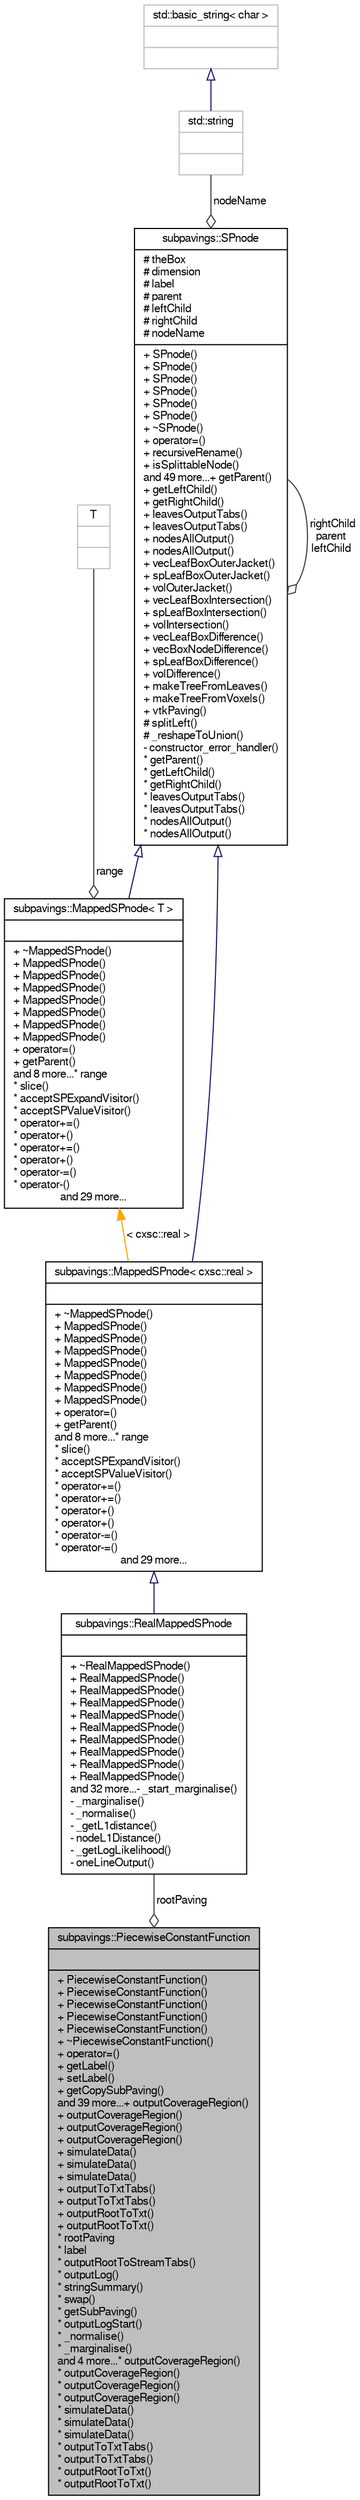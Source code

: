 digraph G
{
  edge [fontname="FreeSans",fontsize="10",labelfontname="FreeSans",labelfontsize="10"];
  node [fontname="FreeSans",fontsize="10",shape=record];
  Node1 [label="{subpavings::PiecewiseConstantFunction\n||+ PiecewiseConstantFunction()\l+ PiecewiseConstantFunction()\l+ PiecewiseConstantFunction()\l+ PiecewiseConstantFunction()\l+ PiecewiseConstantFunction()\l+ ~PiecewiseConstantFunction()\l+ operator=()\l+ getLabel()\l+ setLabel()\l+ getCopySubPaving()\land 39 more...+ outputCoverageRegion()\l+ outputCoverageRegion()\l+ outputCoverageRegion()\l+ outputCoverageRegion()\l+ simulateData()\l+ simulateData()\l+ simulateData()\l+ outputToTxtTabs()\l+ outputToTxtTabs()\l+ outputRootToTxt()\l+ outputRootToTxt()\l* rootPaving\l* label\l* outputRootToStreamTabs()\l* outputLog()\l* stringSummary()\l* swap()\l* getSubPaving()\l* outputLogStart()\l* _normalise()\l* _marginalise()\land 4 more...* outputCoverageRegion()\l* outputCoverageRegion()\l* outputCoverageRegion()\l* outputCoverageRegion()\l* simulateData()\l* simulateData()\l* simulateData()\l* outputToTxtTabs()\l* outputToTxtTabs()\l* outputRootToTxt()\l* outputRootToTxt()\l}",height=0.2,width=0.4,color="black", fillcolor="grey75", style="filled" fontcolor="black"];
  Node2 -> Node1 [color="grey25",fontsize="10",style="solid",label=" rootPaving" ,arrowhead="odiamond"];
  Node2 [label="{subpavings::RealMappedSPnode\n||+ ~RealMappedSPnode()\l+ RealMappedSPnode()\l+ RealMappedSPnode()\l+ RealMappedSPnode()\l+ RealMappedSPnode()\l+ RealMappedSPnode()\l+ RealMappedSPnode()\l+ RealMappedSPnode()\l+ RealMappedSPnode()\l+ RealMappedSPnode()\land 32 more...- _start_marginalise()\l- _marginalise()\l- _normalise()\l- _getL1distance()\l- nodeL1Distance()\l- _getLogLikelihood()\l- oneLineOutput()\l}",height=0.2,width=0.4,color="black", fillcolor="white", style="filled",URL="$classsubpavings_1_1RealMappedSPnode.shtml",tooltip="A derived class based on MappedSPnode &lt; cxsc::real &gt;."];
  Node3 -> Node2 [dir="back",color="midnightblue",fontsize="10",style="solid",arrowtail="onormal"];
  Node3 [label="{subpavings::MappedSPnode\< cxsc::real \>\n||+ ~MappedSPnode()\l+ MappedSPnode()\l+ MappedSPnode()\l+ MappedSPnode()\l+ MappedSPnode()\l+ MappedSPnode()\l+ MappedSPnode()\l+ MappedSPnode()\l+ operator=()\l+ getParent()\land 8 more...* range\l* slice()\l* acceptSPExpandVisitor()\l* acceptSPValueVisitor()\l* operator+=()\l* operator+=()\l* operator+()\l* operator+()\l* operator-=()\l* operator-=()\land 29 more...}",height=0.2,width=0.4,color="black", fillcolor="white", style="filled",URL="$classsubpavings_1_1MappedSPnode.shtml"];
  Node4 -> Node3 [dir="back",color="midnightblue",fontsize="10",style="solid",arrowtail="onormal"];
  Node4 [label="{subpavings::SPnode\n|# theBox\l# dimension\l# label\l# parent\l# leftChild\l# rightChild\l# nodeName\l|+ SPnode()\l+ SPnode()\l+ SPnode()\l+ SPnode()\l+ SPnode()\l+ SPnode()\l+ ~SPnode()\l+ operator=()\l+ recursiveRename()\l+ isSplittableNode()\land 49 more...+ getParent()\l+ getLeftChild()\l+ getRightChild()\l+ leavesOutputTabs()\l+ leavesOutputTabs()\l+ nodesAllOutput()\l+ nodesAllOutput()\l+ vecLeafBoxOuterJacket()\l+ spLeafBoxOuterJacket()\l+ volOuterJacket()\l+ vecLeafBoxIntersection()\l+ spLeafBoxIntersection()\l+ volIntersection()\l+ vecLeafBoxDifference()\l+ vecBoxNodeDifference()\l+ spLeafBoxDifference()\l+ volDifference()\l+ makeTreeFromLeaves()\l+ makeTreeFromVoxels()\l+ vtkPaving()\l# splitLeft()\l# _reshapeToUnion()\l- constructor_error_handler()\l* getParent()\l* getLeftChild()\l* getRightChild()\l* leavesOutputTabs()\l* leavesOutputTabs()\l* nodesAllOutput()\l* nodesAllOutput()\l}",height=0.2,width=0.4,color="black", fillcolor="white", style="filled",URL="$classsubpavings_1_1SPnode.shtml",tooltip="SPnodes are nodes in the representation of a subpaving as a binary tree."];
  Node4 -> Node4 [color="grey25",fontsize="10",style="solid",label=" rightChild\nparent\nleftChild" ,arrowhead="odiamond"];
  Node5 -> Node4 [color="grey25",fontsize="10",style="solid",label=" nodeName" ,arrowhead="odiamond"];
  Node5 [label="{std::string\n||}",height=0.2,width=0.4,color="grey75", fillcolor="white", style="filled",tooltip="STL class."];
  Node6 -> Node5 [dir="back",color="midnightblue",fontsize="10",style="solid",arrowtail="onormal"];
  Node6 [label="{std::basic_string\< char \>\n||}",height=0.2,width=0.4,color="grey75", fillcolor="white", style="filled",tooltip="STL class."];
  Node7 -> Node3 [dir="back",color="orange",fontsize="10",style="solid",label=" \< cxsc::real \>" ];
  Node7 [label="{subpavings::MappedSPnode\< T \>\n||+ ~MappedSPnode()\l+ MappedSPnode()\l+ MappedSPnode()\l+ MappedSPnode()\l+ MappedSPnode()\l+ MappedSPnode()\l+ MappedSPnode()\l+ MappedSPnode()\l+ operator=()\l+ getParent()\land 8 more...* range\l* slice()\l* acceptSPExpandVisitor()\l* acceptSPValueVisitor()\l* operator+=()\l* operator+()\l* operator+=()\l* operator+()\l* operator-=()\l* operator-()\land 29 more...}",height=0.2,width=0.4,color="black", fillcolor="white", style="filled",URL="$classsubpavings_1_1MappedSPnode.shtml",tooltip="A templated derived class based on SPnode."];
  Node4 -> Node7 [dir="back",color="midnightblue",fontsize="10",style="solid",arrowtail="onormal"];
  Node8 -> Node7 [color="grey25",fontsize="10",style="solid",label=" range" ,arrowhead="odiamond"];
  Node8 [label="{T\n||}",height=0.2,width=0.4,color="grey75", fillcolor="white", style="filled"];
}
